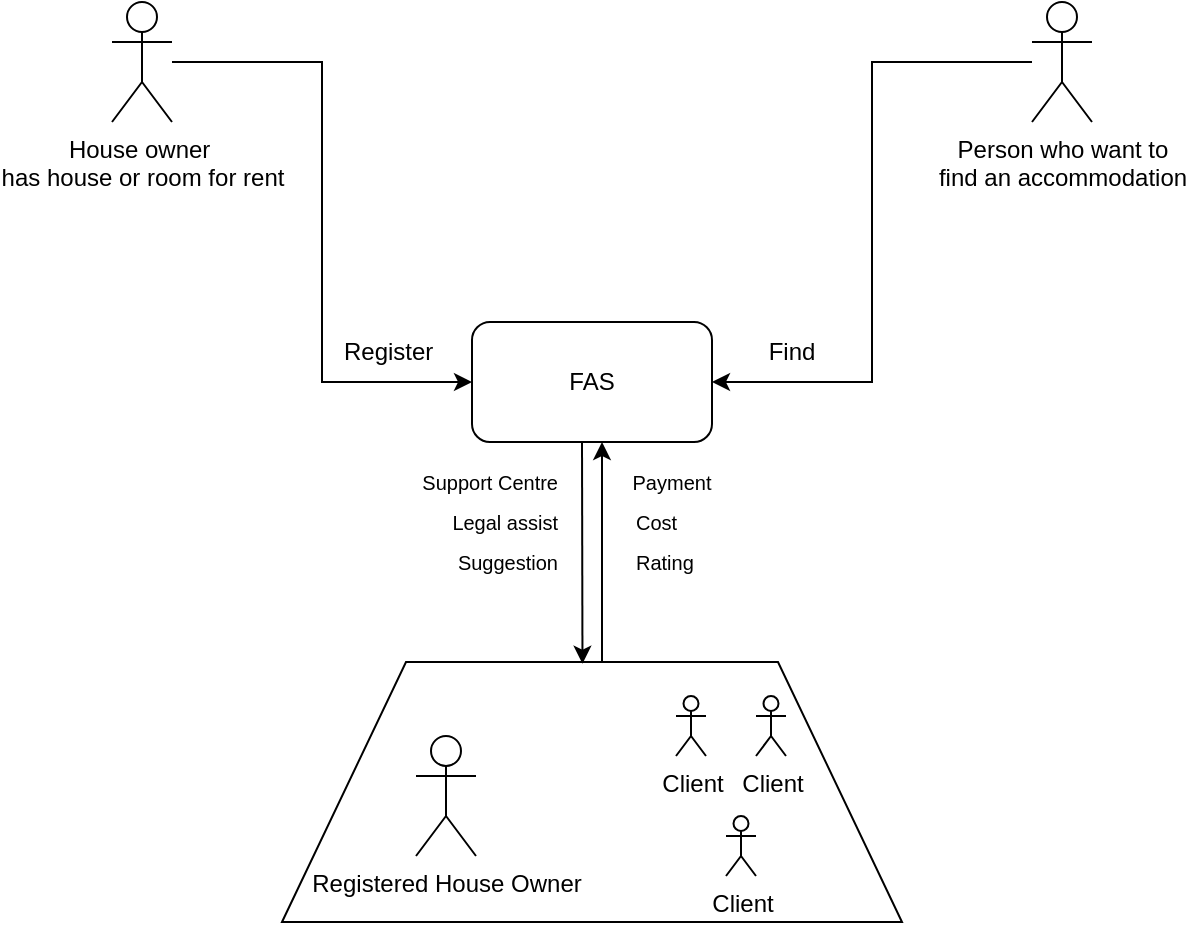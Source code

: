 <mxfile version="12.4.3" type="github" pages="1">
  <diagram id="BZbkRbSNZSW36SOLxw86" name="Page-1">
    <mxGraphModel dx="971" dy="538" grid="0" gridSize="10" guides="1" tooltips="1" connect="1" arrows="1" fold="1" page="1" pageScale="1" pageWidth="1100" pageHeight="850" math="0" shadow="0">
      <root>
        <mxCell id="0"/>
        <mxCell id="1" parent="0"/>
        <mxCell id="8pI5ffe6F4eTGxbpUmkV-21" value="" style="shape=trapezoid;perimeter=trapezoidPerimeter;whiteSpace=wrap;html=1;fillColor=none;" parent="1" vertex="1">
          <mxGeometry x="183" y="421" width="310" height="130" as="geometry"/>
        </mxCell>
        <mxCell id="8pI5ffe6F4eTGxbpUmkV-15" style="edgeStyle=orthogonalEdgeStyle;rounded=0;orthogonalLoop=1;jettySize=auto;html=1;entryX=1;entryY=0.5;entryDx=0;entryDy=0;" parent="1" source="8pI5ffe6F4eTGxbpUmkV-1" target="8pI5ffe6F4eTGxbpUmkV-13" edge="1">
          <mxGeometry relative="1" as="geometry"/>
        </mxCell>
        <mxCell id="8pI5ffe6F4eTGxbpUmkV-1" value="Person who want to &lt;br&gt;find an&amp;nbsp;accommodation" style="shape=umlActor;verticalLabelPosition=bottom;labelBackgroundColor=#ffffff;verticalAlign=top;html=1;outlineConnect=0;" parent="1" vertex="1">
          <mxGeometry x="558" y="91" width="30" height="60" as="geometry"/>
        </mxCell>
        <mxCell id="8pI5ffe6F4eTGxbpUmkV-14" style="edgeStyle=orthogonalEdgeStyle;rounded=0;orthogonalLoop=1;jettySize=auto;html=1;entryX=0;entryY=0.5;entryDx=0;entryDy=0;" parent="1" source="8pI5ffe6F4eTGxbpUmkV-11" target="8pI5ffe6F4eTGxbpUmkV-13" edge="1">
          <mxGeometry relative="1" as="geometry"/>
        </mxCell>
        <mxCell id="8pI5ffe6F4eTGxbpUmkV-11" value="House owner&amp;nbsp;&lt;br&gt;has house or room for rent" style="shape=umlActor;verticalLabelPosition=bottom;labelBackgroundColor=#ffffff;verticalAlign=top;html=1;outlineConnect=0;" parent="1" vertex="1">
          <mxGeometry x="98" y="91" width="30" height="60" as="geometry"/>
        </mxCell>
        <mxCell id="8pI5ffe6F4eTGxbpUmkV-13" value="FAS" style="rounded=1;whiteSpace=wrap;html=1;" parent="1" vertex="1">
          <mxGeometry x="278" y="251" width="120" height="60" as="geometry"/>
        </mxCell>
        <mxCell id="8pI5ffe6F4eTGxbpUmkV-16" value="Register&amp;nbsp;" style="text;html=1;strokeColor=none;fillColor=none;align=center;verticalAlign=middle;whiteSpace=wrap;rounded=0;" parent="1" vertex="1">
          <mxGeometry x="208" y="251" width="60" height="30" as="geometry"/>
        </mxCell>
        <mxCell id="8pI5ffe6F4eTGxbpUmkV-17" value="Find" style="text;html=1;strokeColor=none;fillColor=none;align=center;verticalAlign=middle;whiteSpace=wrap;rounded=0;" parent="1" vertex="1">
          <mxGeometry x="408" y="251" width="60" height="30" as="geometry"/>
        </mxCell>
        <mxCell id="8pI5ffe6F4eTGxbpUmkV-18" value="Registered House Owner" style="shape=umlActor;verticalLabelPosition=bottom;labelBackgroundColor=#ffffff;verticalAlign=top;html=1;outlineConnect=0;" parent="1" vertex="1">
          <mxGeometry x="250" y="458" width="30" height="60" as="geometry"/>
        </mxCell>
        <mxCell id="8pI5ffe6F4eTGxbpUmkV-19" value="Client" style="shape=umlActor;verticalLabelPosition=bottom;labelBackgroundColor=#ffffff;verticalAlign=top;html=1;outlineConnect=0;" parent="1" vertex="1">
          <mxGeometry x="380" y="438" width="15" height="30" as="geometry"/>
        </mxCell>
        <mxCell id="8pI5ffe6F4eTGxbpUmkV-22" value="Client" style="shape=umlActor;verticalLabelPosition=bottom;labelBackgroundColor=#ffffff;verticalAlign=top;html=1;outlineConnect=0;" parent="1" vertex="1">
          <mxGeometry x="420" y="438" width="15" height="30" as="geometry"/>
        </mxCell>
        <mxCell id="8pI5ffe6F4eTGxbpUmkV-23" value="Client" style="shape=umlActor;verticalLabelPosition=bottom;labelBackgroundColor=#ffffff;verticalAlign=top;html=1;outlineConnect=0;" parent="1" vertex="1">
          <mxGeometry x="405" y="498" width="15" height="30" as="geometry"/>
        </mxCell>
        <mxCell id="8pI5ffe6F4eTGxbpUmkV-24" value="" style="endArrow=classic;html=1;exitX=0.25;exitY=1;exitDx=0;exitDy=0;entryX=0.404;entryY=0.005;entryDx=0;entryDy=0;entryPerimeter=0;" parent="1" edge="1">
          <mxGeometry width="50" height="50" relative="1" as="geometry">
            <mxPoint x="333" y="311" as="sourcePoint"/>
            <mxPoint x="333.24" y="421.85" as="targetPoint"/>
          </mxGeometry>
        </mxCell>
        <mxCell id="8pI5ffe6F4eTGxbpUmkV-25" value="" style="endArrow=classic;html=1;exitX=0.25;exitY=1;exitDx=0;exitDy=0;entryX=0.75;entryY=1;entryDx=0;entryDy=0;" parent="1" edge="1">
          <mxGeometry width="50" height="50" relative="1" as="geometry">
            <mxPoint x="343" y="421" as="sourcePoint"/>
            <mxPoint x="343" y="311" as="targetPoint"/>
          </mxGeometry>
        </mxCell>
        <mxCell id="8pI5ffe6F4eTGxbpUmkV-26" value="&lt;font style=&quot;font-size: 10px&quot;&gt;Payment&lt;/font&gt;" style="text;html=1;strokeColor=none;fillColor=none;align=center;verticalAlign=middle;whiteSpace=wrap;rounded=0;" parent="1" vertex="1">
          <mxGeometry x="358" y="321" width="40" height="20" as="geometry"/>
        </mxCell>
        <mxCell id="8pI5ffe6F4eTGxbpUmkV-27" value="&lt;font style=&quot;font-size: 10px&quot;&gt;Cost&lt;/font&gt;" style="text;html=1;strokeColor=none;fillColor=none;align=left;verticalAlign=middle;whiteSpace=wrap;rounded=0;" parent="1" vertex="1">
          <mxGeometry x="358" y="341" width="40" height="20" as="geometry"/>
        </mxCell>
        <mxCell id="8pI5ffe6F4eTGxbpUmkV-28" value="&lt;font style=&quot;font-size: 10px&quot;&gt;Rating&lt;/font&gt;" style="text;html=1;strokeColor=none;fillColor=none;align=left;verticalAlign=middle;whiteSpace=wrap;rounded=0;" parent="1" vertex="1">
          <mxGeometry x="358" y="361" width="40" height="20" as="geometry"/>
        </mxCell>
        <mxCell id="8pI5ffe6F4eTGxbpUmkV-29" value="&lt;font style=&quot;font-size: 10px&quot;&gt;Support Centre&lt;/font&gt;" style="text;html=1;strokeColor=none;fillColor=none;align=right;verticalAlign=middle;whiteSpace=wrap;rounded=0;" parent="1" vertex="1">
          <mxGeometry x="248" y="321" width="75" height="20" as="geometry"/>
        </mxCell>
        <mxCell id="8pI5ffe6F4eTGxbpUmkV-30" value="&lt;font style=&quot;font-size: 10px&quot;&gt;Legal assist&lt;/font&gt;" style="text;html=1;strokeColor=none;fillColor=none;align=right;verticalAlign=middle;whiteSpace=wrap;rounded=0;" parent="1" vertex="1">
          <mxGeometry x="258" y="341" width="65" height="20" as="geometry"/>
        </mxCell>
        <mxCell id="JNINUTSpLg7r50rktCC_-1" value="&lt;font style=&quot;font-size: 10px&quot;&gt;Suggestion&lt;/font&gt;" style="text;html=1;strokeColor=none;fillColor=none;align=right;verticalAlign=middle;whiteSpace=wrap;rounded=0;" vertex="1" parent="1">
          <mxGeometry x="258" y="361" width="65" height="20" as="geometry"/>
        </mxCell>
      </root>
    </mxGraphModel>
  </diagram>
</mxfile>
